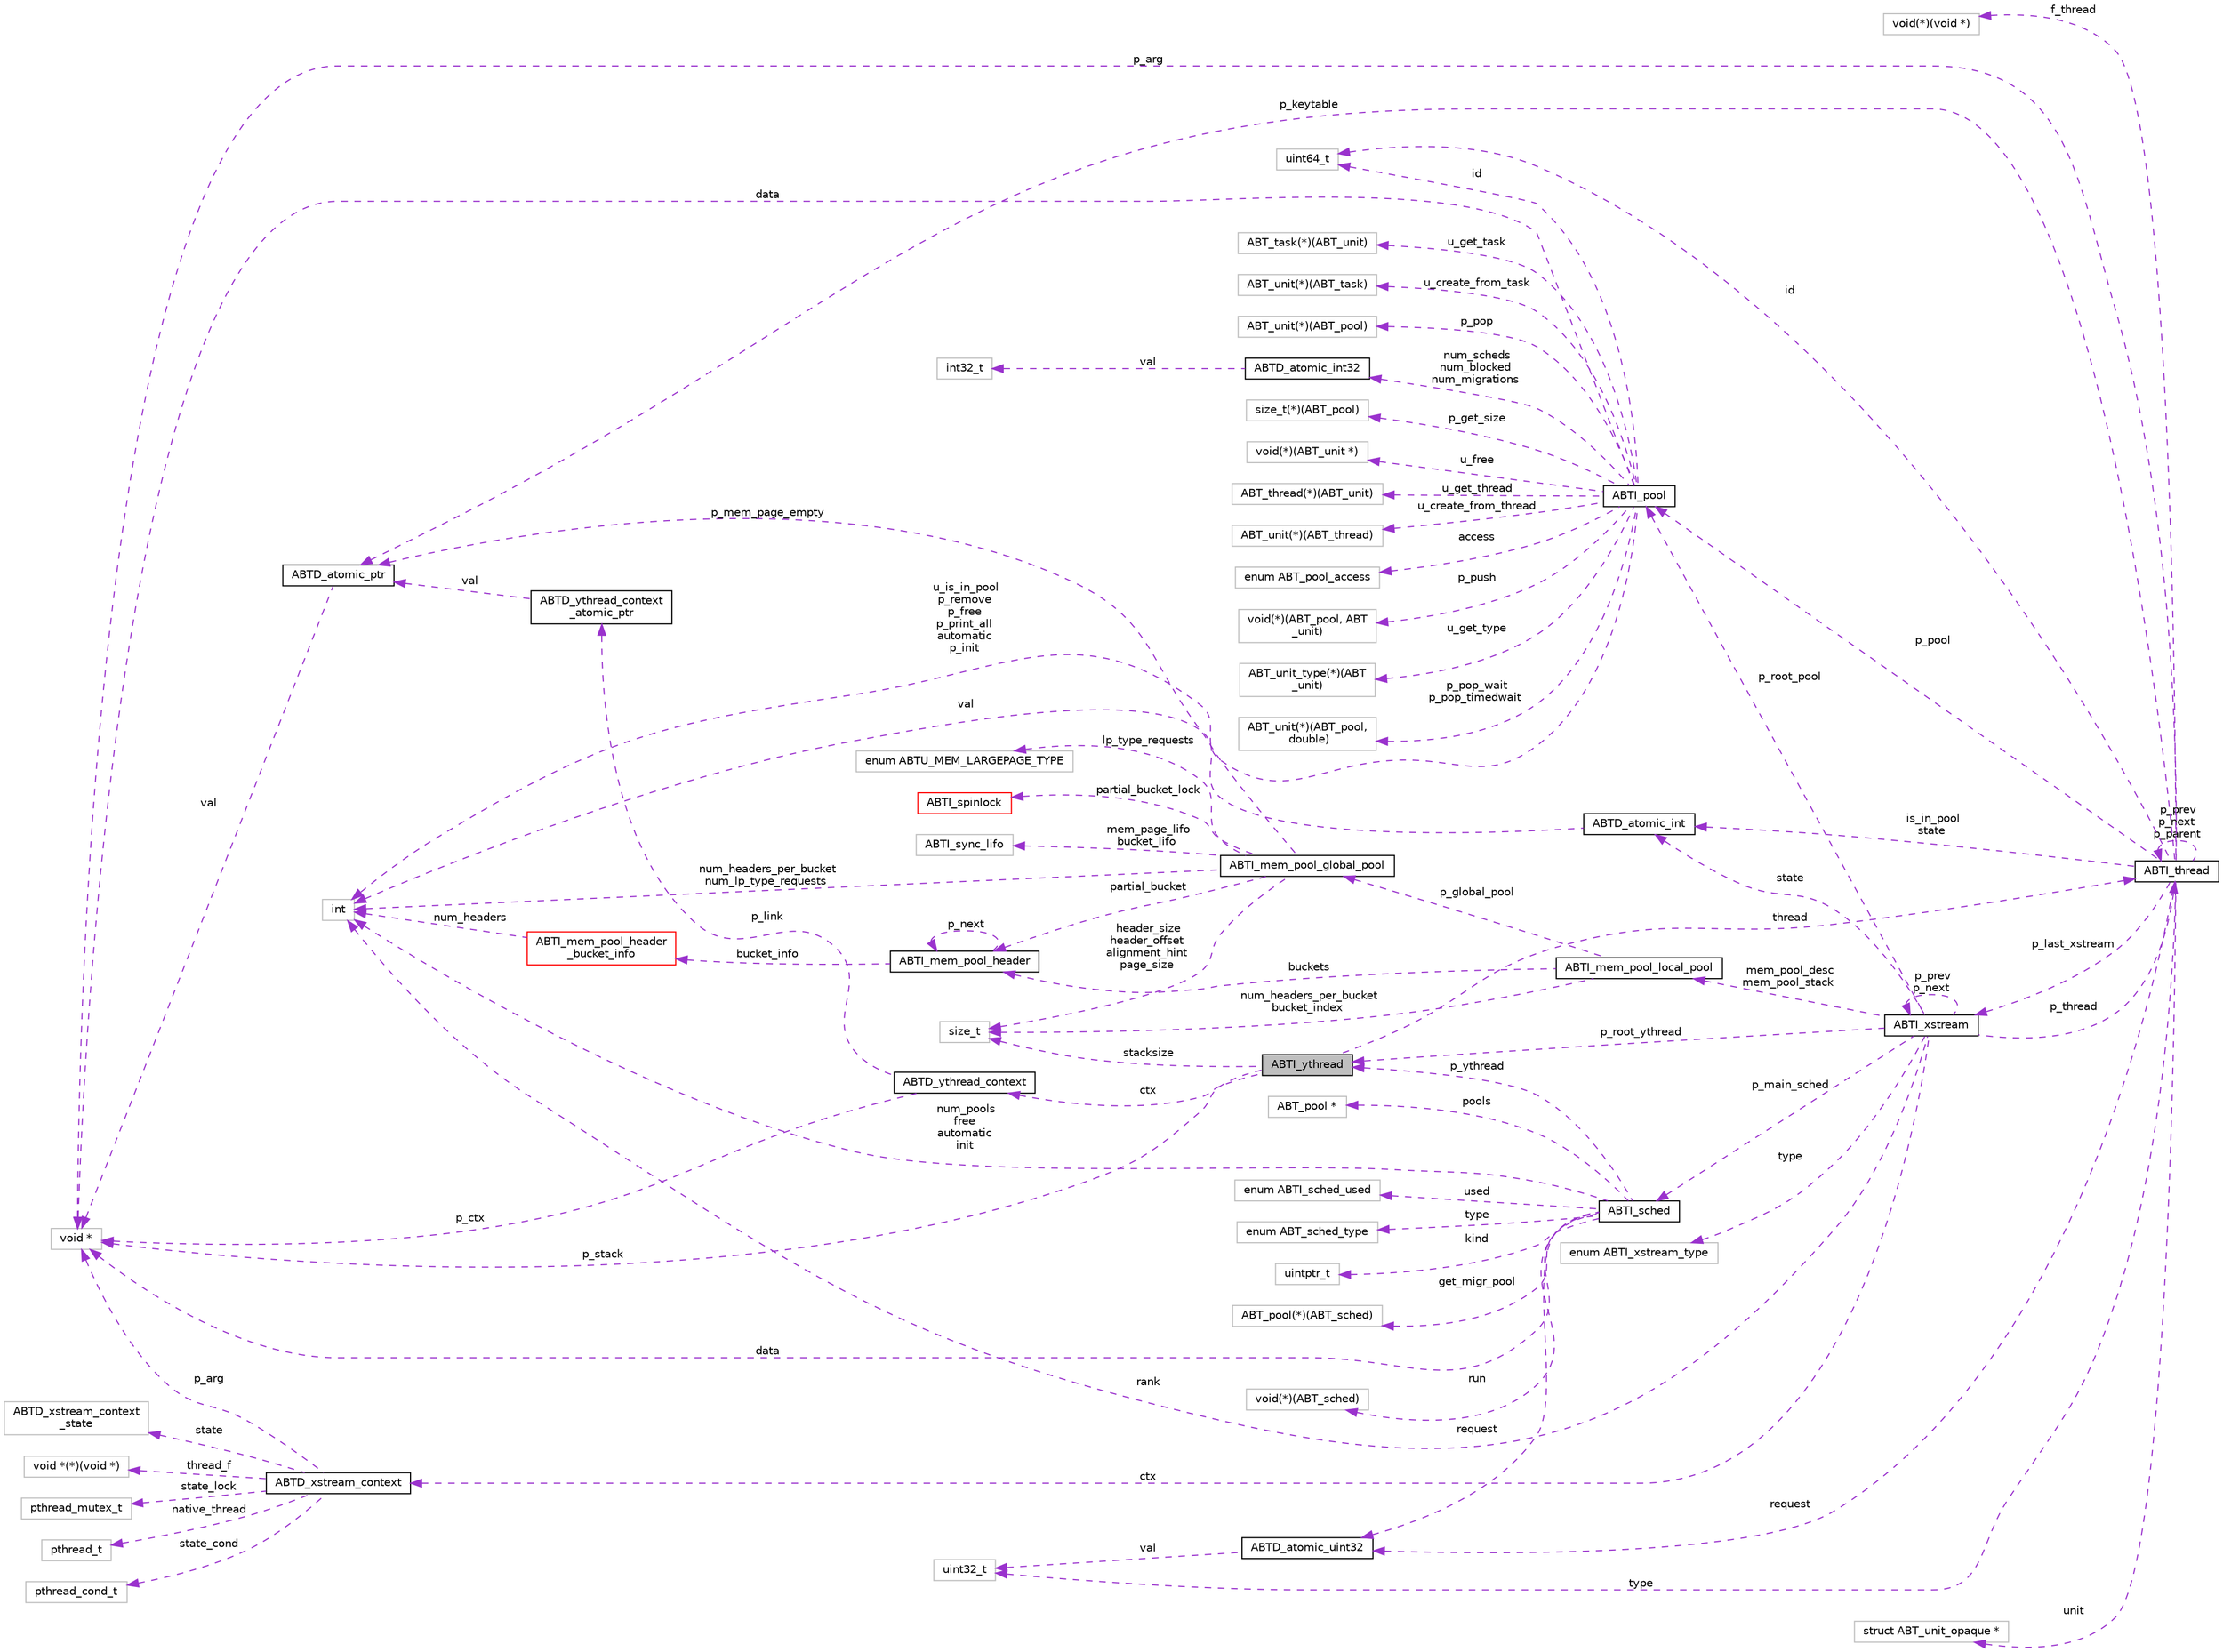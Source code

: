 digraph "ABTI_ythread"
{
  edge [fontname="Helvetica",fontsize="10",labelfontname="Helvetica",labelfontsize="10"];
  node [fontname="Helvetica",fontsize="10",shape=record];
  rankdir="LR";
  Node1 [label="ABTI_ythread",height=0.2,width=0.4,color="black", fillcolor="grey75", style="filled" fontcolor="black"];
  Node2 -> Node1 [dir="back",color="darkorchid3",fontsize="10",style="dashed",label=" thread" ,fontname="Helvetica"];
  Node2 [label="ABTI_thread",height=0.2,width=0.4,color="black", fillcolor="white", style="filled",URL="$d3/d55/structABTI__thread.html"];
  Node3 -> Node2 [dir="back",color="darkorchid3",fontsize="10",style="dashed",label=" f_thread" ,fontname="Helvetica"];
  Node3 [label="void(*)(void *)",height=0.2,width=0.4,color="grey75", fillcolor="white", style="filled"];
  Node4 -> Node2 [dir="back",color="darkorchid3",fontsize="10",style="dashed",label=" id" ,fontname="Helvetica"];
  Node4 [label="uint64_t",height=0.2,width=0.4,color="grey75", fillcolor="white", style="filled"];
  Node2 -> Node2 [dir="back",color="darkorchid3",fontsize="10",style="dashed",label=" p_prev\np_next\np_parent" ,fontname="Helvetica"];
  Node5 -> Node2 [dir="back",color="darkorchid3",fontsize="10",style="dashed",label=" p_pool" ,fontname="Helvetica"];
  Node5 [label="ABTI_pool",height=0.2,width=0.4,color="black", fillcolor="white", style="filled",URL="$df/d65/structABTI__pool.html"];
  Node6 -> Node5 [dir="back",color="darkorchid3",fontsize="10",style="dashed",label=" p_get_size" ,fontname="Helvetica"];
  Node6 [label="size_t(*)(ABT_pool)",height=0.2,width=0.4,color="grey75", fillcolor="white", style="filled"];
  Node7 -> Node5 [dir="back",color="darkorchid3",fontsize="10",style="dashed",label=" u_free" ,fontname="Helvetica"];
  Node7 [label="void(*)(ABT_unit *)",height=0.2,width=0.4,color="grey75", fillcolor="white", style="filled"];
  Node8 -> Node5 [dir="back",color="darkorchid3",fontsize="10",style="dashed",label=" u_get_thread" ,fontname="Helvetica"];
  Node8 [label="ABT_thread(*)(ABT_unit)",height=0.2,width=0.4,color="grey75", fillcolor="white", style="filled"];
  Node9 -> Node5 [dir="back",color="darkorchid3",fontsize="10",style="dashed",label=" u_create_from_thread" ,fontname="Helvetica"];
  Node9 [label="ABT_unit(*)(ABT_thread)",height=0.2,width=0.4,color="grey75", fillcolor="white", style="filled"];
  Node4 -> Node5 [dir="back",color="darkorchid3",fontsize="10",style="dashed",label=" id" ,fontname="Helvetica"];
  Node10 -> Node5 [dir="back",color="darkorchid3",fontsize="10",style="dashed",label=" access" ,fontname="Helvetica"];
  Node10 [label="enum ABT_pool_access",height=0.2,width=0.4,color="grey75", fillcolor="white", style="filled"];
  Node11 -> Node5 [dir="back",color="darkorchid3",fontsize="10",style="dashed",label=" p_push" ,fontname="Helvetica"];
  Node11 [label="void(*)(ABT_pool, ABT\l_unit)",height=0.2,width=0.4,color="grey75", fillcolor="white", style="filled"];
  Node12 -> Node5 [dir="back",color="darkorchid3",fontsize="10",style="dashed",label=" u_get_type" ,fontname="Helvetica"];
  Node12 [label="ABT_unit_type(*)(ABT\l_unit)",height=0.2,width=0.4,color="grey75", fillcolor="white", style="filled"];
  Node13 -> Node5 [dir="back",color="darkorchid3",fontsize="10",style="dashed",label=" p_pop_wait\np_pop_timedwait" ,fontname="Helvetica"];
  Node13 [label="ABT_unit(*)(ABT_pool,\l double)",height=0.2,width=0.4,color="grey75", fillcolor="white", style="filled"];
  Node14 -> Node5 [dir="back",color="darkorchid3",fontsize="10",style="dashed",label=" u_is_in_pool\np_remove\np_free\np_print_all\nautomatic\np_init" ,fontname="Helvetica"];
  Node14 [label="int",height=0.2,width=0.4,color="grey75", fillcolor="white", style="filled"];
  Node15 -> Node5 [dir="back",color="darkorchid3",fontsize="10",style="dashed",label=" num_scheds\nnum_blocked\nnum_migrations" ,fontname="Helvetica"];
  Node15 [label="ABTD_atomic_int32",height=0.2,width=0.4,color="black", fillcolor="white", style="filled",URL="$db/d9a/structABTD__atomic__int32.html"];
  Node16 -> Node15 [dir="back",color="darkorchid3",fontsize="10",style="dashed",label=" val" ,fontname="Helvetica"];
  Node16 [label="int32_t",height=0.2,width=0.4,color="grey75", fillcolor="white", style="filled"];
  Node17 -> Node5 [dir="back",color="darkorchid3",fontsize="10",style="dashed",label=" u_get_task" ,fontname="Helvetica"];
  Node17 [label="ABT_task(*)(ABT_unit)",height=0.2,width=0.4,color="grey75", fillcolor="white", style="filled"];
  Node18 -> Node5 [dir="back",color="darkorchid3",fontsize="10",style="dashed",label=" u_create_from_task" ,fontname="Helvetica"];
  Node18 [label="ABT_unit(*)(ABT_task)",height=0.2,width=0.4,color="grey75", fillcolor="white", style="filled"];
  Node19 -> Node5 [dir="back",color="darkorchid3",fontsize="10",style="dashed",label=" p_pop" ,fontname="Helvetica"];
  Node19 [label="ABT_unit(*)(ABT_pool)",height=0.2,width=0.4,color="grey75", fillcolor="white", style="filled"];
  Node20 -> Node5 [dir="back",color="darkorchid3",fontsize="10",style="dashed",label=" data" ,fontname="Helvetica"];
  Node20 [label="void *",height=0.2,width=0.4,color="grey75", fillcolor="white", style="filled"];
  Node21 -> Node2 [dir="back",color="darkorchid3",fontsize="10",style="dashed",label=" p_last_xstream" ,fontname="Helvetica"];
  Node21 [label="ABTI_xstream",height=0.2,width=0.4,color="black", fillcolor="white", style="filled",URL="$dc/d3f/structABTI__xstream.html"];
  Node22 -> Node21 [dir="back",color="darkorchid3",fontsize="10",style="dashed",label=" ctx" ,fontname="Helvetica"];
  Node22 [label="ABTD_xstream_context",height=0.2,width=0.4,color="black", fillcolor="white", style="filled",URL="$df/dec/structABTD__xstream__context.html"];
  Node23 -> Node22 [dir="back",color="darkorchid3",fontsize="10",style="dashed",label=" state" ,fontname="Helvetica"];
  Node23 [label="ABTD_xstream_context\l_state",height=0.2,width=0.4,color="grey75", fillcolor="white", style="filled"];
  Node24 -> Node22 [dir="back",color="darkorchid3",fontsize="10",style="dashed",label=" thread_f" ,fontname="Helvetica"];
  Node24 [label="void *(*)(void *)",height=0.2,width=0.4,color="grey75", fillcolor="white", style="filled"];
  Node25 -> Node22 [dir="back",color="darkorchid3",fontsize="10",style="dashed",label=" state_lock" ,fontname="Helvetica"];
  Node25 [label="pthread_mutex_t",height=0.2,width=0.4,color="grey75", fillcolor="white", style="filled"];
  Node26 -> Node22 [dir="back",color="darkorchid3",fontsize="10",style="dashed",label=" native_thread" ,fontname="Helvetica"];
  Node26 [label="pthread_t",height=0.2,width=0.4,color="grey75", fillcolor="white", style="filled"];
  Node27 -> Node22 [dir="back",color="darkorchid3",fontsize="10",style="dashed",label=" state_cond" ,fontname="Helvetica"];
  Node27 [label="pthread_cond_t",height=0.2,width=0.4,color="grey75", fillcolor="white", style="filled"];
  Node20 -> Node22 [dir="back",color="darkorchid3",fontsize="10",style="dashed",label=" p_arg" ,fontname="Helvetica"];
  Node2 -> Node21 [dir="back",color="darkorchid3",fontsize="10",style="dashed",label=" p_thread" ,fontname="Helvetica"];
  Node28 -> Node21 [dir="back",color="darkorchid3",fontsize="10",style="dashed",label=" p_main_sched" ,fontname="Helvetica"];
  Node28 [label="ABTI_sched",height=0.2,width=0.4,color="black", fillcolor="white", style="filled",URL="$d0/dd5/structABTI__sched.html"];
  Node29 -> Node28 [dir="back",color="darkorchid3",fontsize="10",style="dashed",label=" get_migr_pool" ,fontname="Helvetica"];
  Node29 [label="ABT_pool(*)(ABT_sched)",height=0.2,width=0.4,color="grey75", fillcolor="white", style="filled"];
  Node1 -> Node28 [dir="back",color="darkorchid3",fontsize="10",style="dashed",label=" p_ythread" ,fontname="Helvetica"];
  Node14 -> Node28 [dir="back",color="darkorchid3",fontsize="10",style="dashed",label=" num_pools\nfree\nautomatic\ninit" ,fontname="Helvetica"];
  Node30 -> Node28 [dir="back",color="darkorchid3",fontsize="10",style="dashed",label=" run" ,fontname="Helvetica"];
  Node30 [label="void(*)(ABT_sched)",height=0.2,width=0.4,color="grey75", fillcolor="white", style="filled"];
  Node31 -> Node28 [dir="back",color="darkorchid3",fontsize="10",style="dashed",label=" pools" ,fontname="Helvetica"];
  Node31 [label="ABT_pool *",height=0.2,width=0.4,color="grey75", fillcolor="white", style="filled"];
  Node32 -> Node28 [dir="back",color="darkorchid3",fontsize="10",style="dashed",label=" request" ,fontname="Helvetica"];
  Node32 [label="ABTD_atomic_uint32",height=0.2,width=0.4,color="black", fillcolor="white", style="filled",URL="$db/df7/structABTD__atomic__uint32.html"];
  Node33 -> Node32 [dir="back",color="darkorchid3",fontsize="10",style="dashed",label=" val" ,fontname="Helvetica"];
  Node33 [label="uint32_t",height=0.2,width=0.4,color="grey75", fillcolor="white", style="filled"];
  Node34 -> Node28 [dir="back",color="darkorchid3",fontsize="10",style="dashed",label=" used" ,fontname="Helvetica"];
  Node34 [label="enum ABTI_sched_used",height=0.2,width=0.4,color="grey75", fillcolor="white", style="filled"];
  Node20 -> Node28 [dir="back",color="darkorchid3",fontsize="10",style="dashed",label=" data" ,fontname="Helvetica"];
  Node35 -> Node28 [dir="back",color="darkorchid3",fontsize="10",style="dashed",label=" type" ,fontname="Helvetica"];
  Node35 [label="enum ABT_sched_type",height=0.2,width=0.4,color="grey75", fillcolor="white", style="filled"];
  Node36 -> Node28 [dir="back",color="darkorchid3",fontsize="10",style="dashed",label=" kind" ,fontname="Helvetica"];
  Node36 [label="uintptr_t",height=0.2,width=0.4,color="grey75", fillcolor="white", style="filled"];
  Node1 -> Node21 [dir="back",color="darkorchid3",fontsize="10",style="dashed",label=" p_root_ythread" ,fontname="Helvetica"];
  Node5 -> Node21 [dir="back",color="darkorchid3",fontsize="10",style="dashed",label=" p_root_pool" ,fontname="Helvetica"];
  Node37 -> Node21 [dir="back",color="darkorchid3",fontsize="10",style="dashed",label=" type" ,fontname="Helvetica"];
  Node37 [label="enum ABTI_xstream_type",height=0.2,width=0.4,color="grey75", fillcolor="white", style="filled"];
  Node21 -> Node21 [dir="back",color="darkorchid3",fontsize="10",style="dashed",label=" p_prev\np_next" ,fontname="Helvetica"];
  Node38 -> Node21 [dir="back",color="darkorchid3",fontsize="10",style="dashed",label=" state" ,fontname="Helvetica"];
  Node38 [label="ABTD_atomic_int",height=0.2,width=0.4,color="black", fillcolor="white", style="filled",URL="$d5/df5/structABTD__atomic__int.html"];
  Node14 -> Node38 [dir="back",color="darkorchid3",fontsize="10",style="dashed",label=" val" ,fontname="Helvetica"];
  Node14 -> Node21 [dir="back",color="darkorchid3",fontsize="10",style="dashed",label=" rank" ,fontname="Helvetica"];
  Node39 -> Node21 [dir="back",color="darkorchid3",fontsize="10",style="dashed",label=" mem_pool_desc\nmem_pool_stack" ,fontname="Helvetica"];
  Node39 [label="ABTI_mem_pool_local_pool",height=0.2,width=0.4,color="black", fillcolor="white", style="filled",URL="$d6/d69/structABTI__mem__pool__local__pool.html"];
  Node40 -> Node39 [dir="back",color="darkorchid3",fontsize="10",style="dashed",label=" num_headers_per_bucket\nbucket_index" ,fontname="Helvetica"];
  Node40 [label="size_t",height=0.2,width=0.4,color="grey75", fillcolor="white", style="filled"];
  Node41 -> Node39 [dir="back",color="darkorchid3",fontsize="10",style="dashed",label=" buckets" ,fontname="Helvetica"];
  Node41 [label="ABTI_mem_pool_header",height=0.2,width=0.4,color="black", fillcolor="white", style="filled",URL="$de/d24/structABTI__mem__pool__header.html"];
  Node42 -> Node41 [dir="back",color="darkorchid3",fontsize="10",style="dashed",label=" bucket_info" ,fontname="Helvetica"];
  Node42 [label="ABTI_mem_pool_header\l_bucket_info",height=0.2,width=0.4,color="red", fillcolor="white", style="filled",URL="$d5/d6c/unionABTI__mem__pool__header__bucket__info.html"];
  Node14 -> Node42 [dir="back",color="darkorchid3",fontsize="10",style="dashed",label=" num_headers" ,fontname="Helvetica"];
  Node41 -> Node41 [dir="back",color="darkorchid3",fontsize="10",style="dashed",label=" p_next" ,fontname="Helvetica"];
  Node43 -> Node39 [dir="back",color="darkorchid3",fontsize="10",style="dashed",label=" p_global_pool" ,fontname="Helvetica"];
  Node43 [label="ABTI_mem_pool_global_pool",height=0.2,width=0.4,color="black", fillcolor="white", style="filled",URL="$d7/de4/structABTI__mem__pool__global__pool.html"];
  Node44 -> Node43 [dir="back",color="darkorchid3",fontsize="10",style="dashed",label=" partial_bucket_lock" ,fontname="Helvetica"];
  Node44 [label="ABTI_spinlock",height=0.2,width=0.4,color="red", fillcolor="white", style="filled",URL="$dc/d81/structABTI__spinlock.html"];
  Node45 -> Node43 [dir="back",color="darkorchid3",fontsize="10",style="dashed",label=" mem_page_lifo\nbucket_lifo" ,fontname="Helvetica"];
  Node45 [label="ABTI_sync_lifo",height=0.2,width=0.4,color="grey75", fillcolor="white", style="filled"];
  Node40 -> Node43 [dir="back",color="darkorchid3",fontsize="10",style="dashed",label=" header_size\nheader_offset\nalignment_hint\npage_size" ,fontname="Helvetica"];
  Node41 -> Node43 [dir="back",color="darkorchid3",fontsize="10",style="dashed",label=" partial_bucket" ,fontname="Helvetica"];
  Node14 -> Node43 [dir="back",color="darkorchid3",fontsize="10",style="dashed",label=" num_headers_per_bucket\nnum_lp_type_requests" ,fontname="Helvetica"];
  Node46 -> Node43 [dir="back",color="darkorchid3",fontsize="10",style="dashed",label=" p_mem_page_empty" ,fontname="Helvetica"];
  Node46 [label="ABTD_atomic_ptr",height=0.2,width=0.4,color="black", fillcolor="white", style="filled",URL="$df/d5b/structABTD__atomic__ptr.html"];
  Node20 -> Node46 [dir="back",color="darkorchid3",fontsize="10",style="dashed",label=" val" ,fontname="Helvetica"];
  Node47 -> Node43 [dir="back",color="darkorchid3",fontsize="10",style="dashed",label=" lp_type_requests" ,fontname="Helvetica"];
  Node47 [label="enum ABTU_MEM_LARGEPAGE_TYPE",height=0.2,width=0.4,color="grey75", fillcolor="white", style="filled"];
  Node33 -> Node2 [dir="back",color="darkorchid3",fontsize="10",style="dashed",label=" type" ,fontname="Helvetica"];
  Node38 -> Node2 [dir="back",color="darkorchid3",fontsize="10",style="dashed",label=" is_in_pool\nstate" ,fontname="Helvetica"];
  Node46 -> Node2 [dir="back",color="darkorchid3",fontsize="10",style="dashed",label=" p_keytable" ,fontname="Helvetica"];
  Node32 -> Node2 [dir="back",color="darkorchid3",fontsize="10",style="dashed",label=" request" ,fontname="Helvetica"];
  Node20 -> Node2 [dir="back",color="darkorchid3",fontsize="10",style="dashed",label=" p_arg" ,fontname="Helvetica"];
  Node48 -> Node2 [dir="back",color="darkorchid3",fontsize="10",style="dashed",label=" unit" ,fontname="Helvetica"];
  Node48 [label="struct ABT_unit_opaque *",height=0.2,width=0.4,color="grey75", fillcolor="white", style="filled"];
  Node40 -> Node1 [dir="back",color="darkorchid3",fontsize="10",style="dashed",label=" stacksize" ,fontname="Helvetica"];
  Node49 -> Node1 [dir="back",color="darkorchid3",fontsize="10",style="dashed",label=" ctx" ,fontname="Helvetica"];
  Node49 [label="ABTD_ythread_context",height=0.2,width=0.4,color="black", fillcolor="white", style="filled",URL="$d8/df3/structABTD__ythread__context.html"];
  Node50 -> Node49 [dir="back",color="darkorchid3",fontsize="10",style="dashed",label=" p_link" ,fontname="Helvetica"];
  Node50 [label="ABTD_ythread_context\l_atomic_ptr",height=0.2,width=0.4,color="black", fillcolor="white", style="filled",URL="$d6/dfc/structABTD__ythread__context__atomic__ptr.html"];
  Node46 -> Node50 [dir="back",color="darkorchid3",fontsize="10",style="dashed",label=" val" ,fontname="Helvetica"];
  Node20 -> Node49 [dir="back",color="darkorchid3",fontsize="10",style="dashed",label=" p_ctx" ,fontname="Helvetica"];
  Node20 -> Node1 [dir="back",color="darkorchid3",fontsize="10",style="dashed",label=" p_stack" ,fontname="Helvetica"];
}
